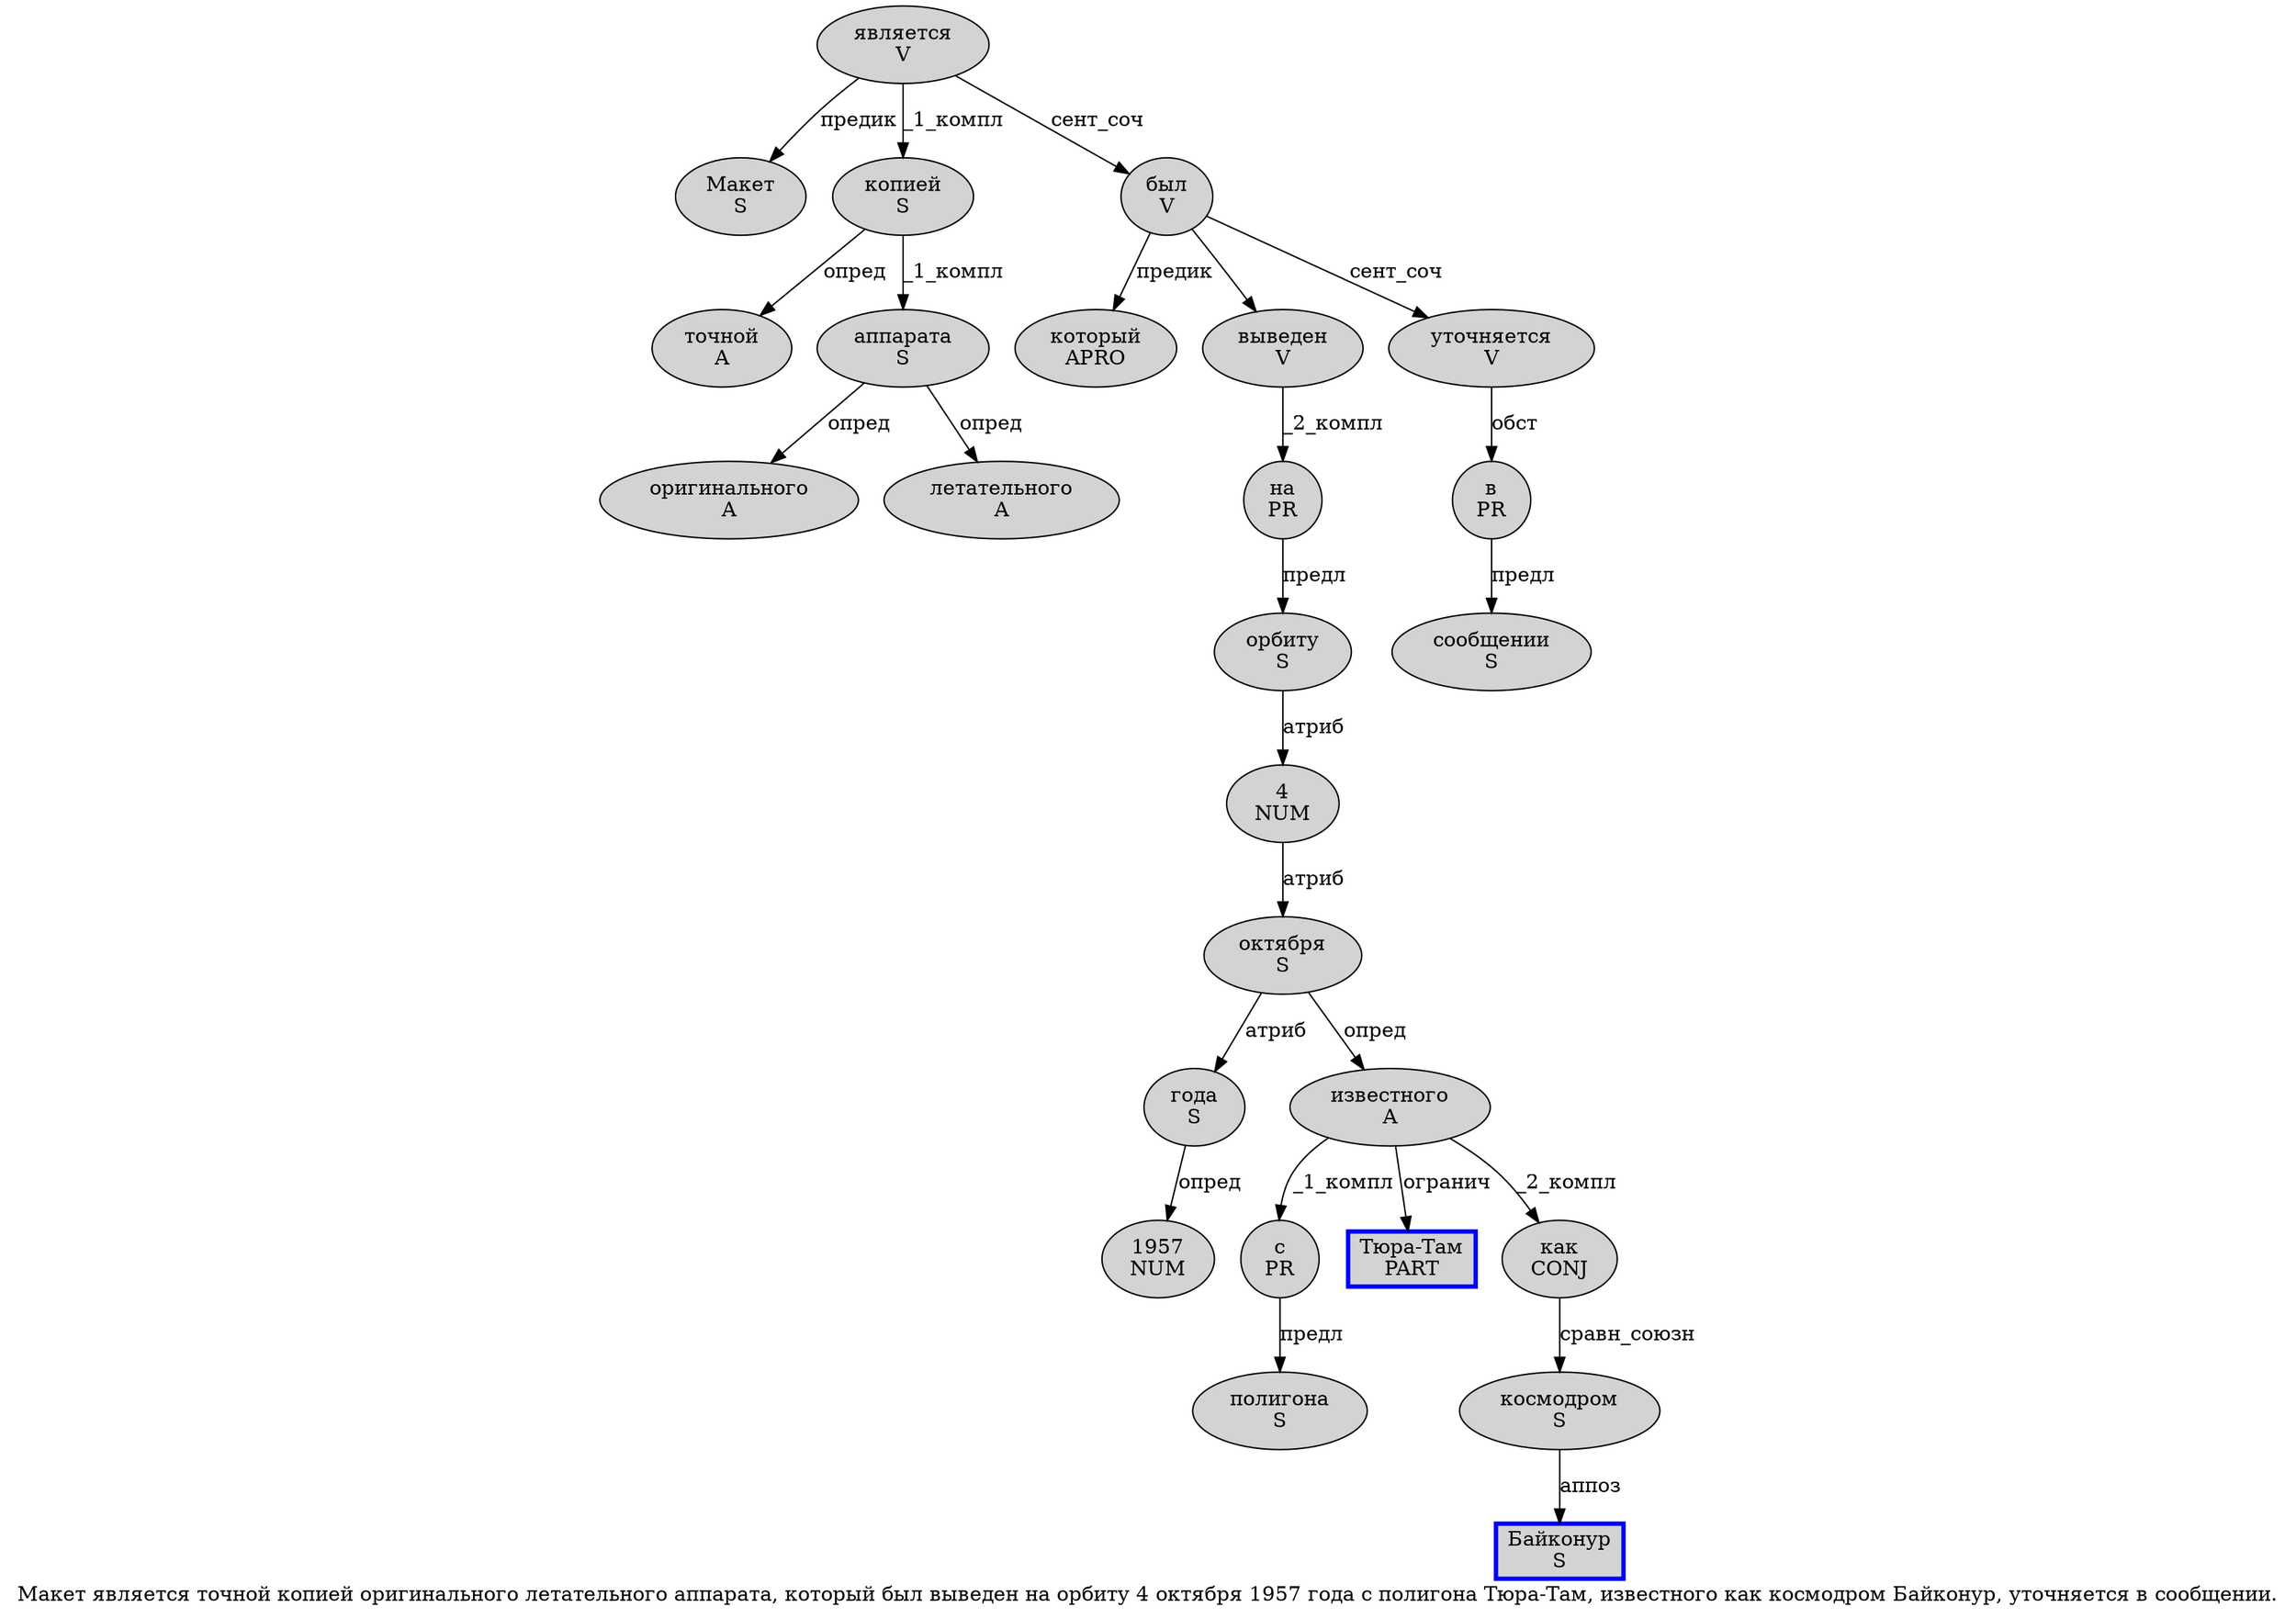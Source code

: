 digraph SENTENCE_685 {
	graph [label="Макет является точной копией оригинального летательного аппарата, который был выведен на орбиту 4 октября 1957 года с полигона Тюра-Там, известного как космодром Байконур, уточняется в сообщении."]
	node [style=filled]
		0 [label="Макет
S" color="" fillcolor=lightgray penwidth=1 shape=ellipse]
		1 [label="является
V" color="" fillcolor=lightgray penwidth=1 shape=ellipse]
		2 [label="точной
A" color="" fillcolor=lightgray penwidth=1 shape=ellipse]
		3 [label="копией
S" color="" fillcolor=lightgray penwidth=1 shape=ellipse]
		4 [label="оригинального
A" color="" fillcolor=lightgray penwidth=1 shape=ellipse]
		5 [label="летательного
A" color="" fillcolor=lightgray penwidth=1 shape=ellipse]
		6 [label="аппарата
S" color="" fillcolor=lightgray penwidth=1 shape=ellipse]
		8 [label="который
APRO" color="" fillcolor=lightgray penwidth=1 shape=ellipse]
		9 [label="был
V" color="" fillcolor=lightgray penwidth=1 shape=ellipse]
		10 [label="выведен
V" color="" fillcolor=lightgray penwidth=1 shape=ellipse]
		11 [label="на
PR" color="" fillcolor=lightgray penwidth=1 shape=ellipse]
		12 [label="орбиту
S" color="" fillcolor=lightgray penwidth=1 shape=ellipse]
		13 [label="4
NUM" color="" fillcolor=lightgray penwidth=1 shape=ellipse]
		14 [label="октября
S" color="" fillcolor=lightgray penwidth=1 shape=ellipse]
		15 [label="1957
NUM" color="" fillcolor=lightgray penwidth=1 shape=ellipse]
		16 [label="года
S" color="" fillcolor=lightgray penwidth=1 shape=ellipse]
		17 [label="с
PR" color="" fillcolor=lightgray penwidth=1 shape=ellipse]
		18 [label="полигона
S" color="" fillcolor=lightgray penwidth=1 shape=ellipse]
		19 [label="Тюра-Там
PART" color=blue fillcolor=lightgray penwidth=3 shape=box]
		21 [label="известного
A" color="" fillcolor=lightgray penwidth=1 shape=ellipse]
		22 [label="как
CONJ" color="" fillcolor=lightgray penwidth=1 shape=ellipse]
		23 [label="космодром
S" color="" fillcolor=lightgray penwidth=1 shape=ellipse]
		24 [label="Байконур
S" color=blue fillcolor=lightgray penwidth=3 shape=box]
		26 [label="уточняется
V" color="" fillcolor=lightgray penwidth=1 shape=ellipse]
		27 [label="в
PR" color="" fillcolor=lightgray penwidth=1 shape=ellipse]
		28 [label="сообщении
S" color="" fillcolor=lightgray penwidth=1 shape=ellipse]
			16 -> 15 [label="опред"]
			13 -> 14 [label="атриб"]
			12 -> 13 [label="атриб"]
			3 -> 2 [label="опред"]
			3 -> 6 [label="_1_компл"]
			23 -> 24 [label="аппоз"]
			10 -> 11 [label="_2_компл"]
			14 -> 16 [label="атриб"]
			14 -> 21 [label="опред"]
			6 -> 4 [label="опред"]
			6 -> 5 [label="опред"]
			11 -> 12 [label="предл"]
			21 -> 17 [label="_1_компл"]
			21 -> 19 [label="огранич"]
			21 -> 22 [label="_2_компл"]
			22 -> 23 [label="сравн_союзн"]
			26 -> 27 [label="обст"]
			17 -> 18 [label="предл"]
			9 -> 8 [label="предик"]
			9 -> 10
			9 -> 26 [label="сент_соч"]
			27 -> 28 [label="предл"]
			1 -> 0 [label="предик"]
			1 -> 3 [label="_1_компл"]
			1 -> 9 [label="сент_соч"]
}